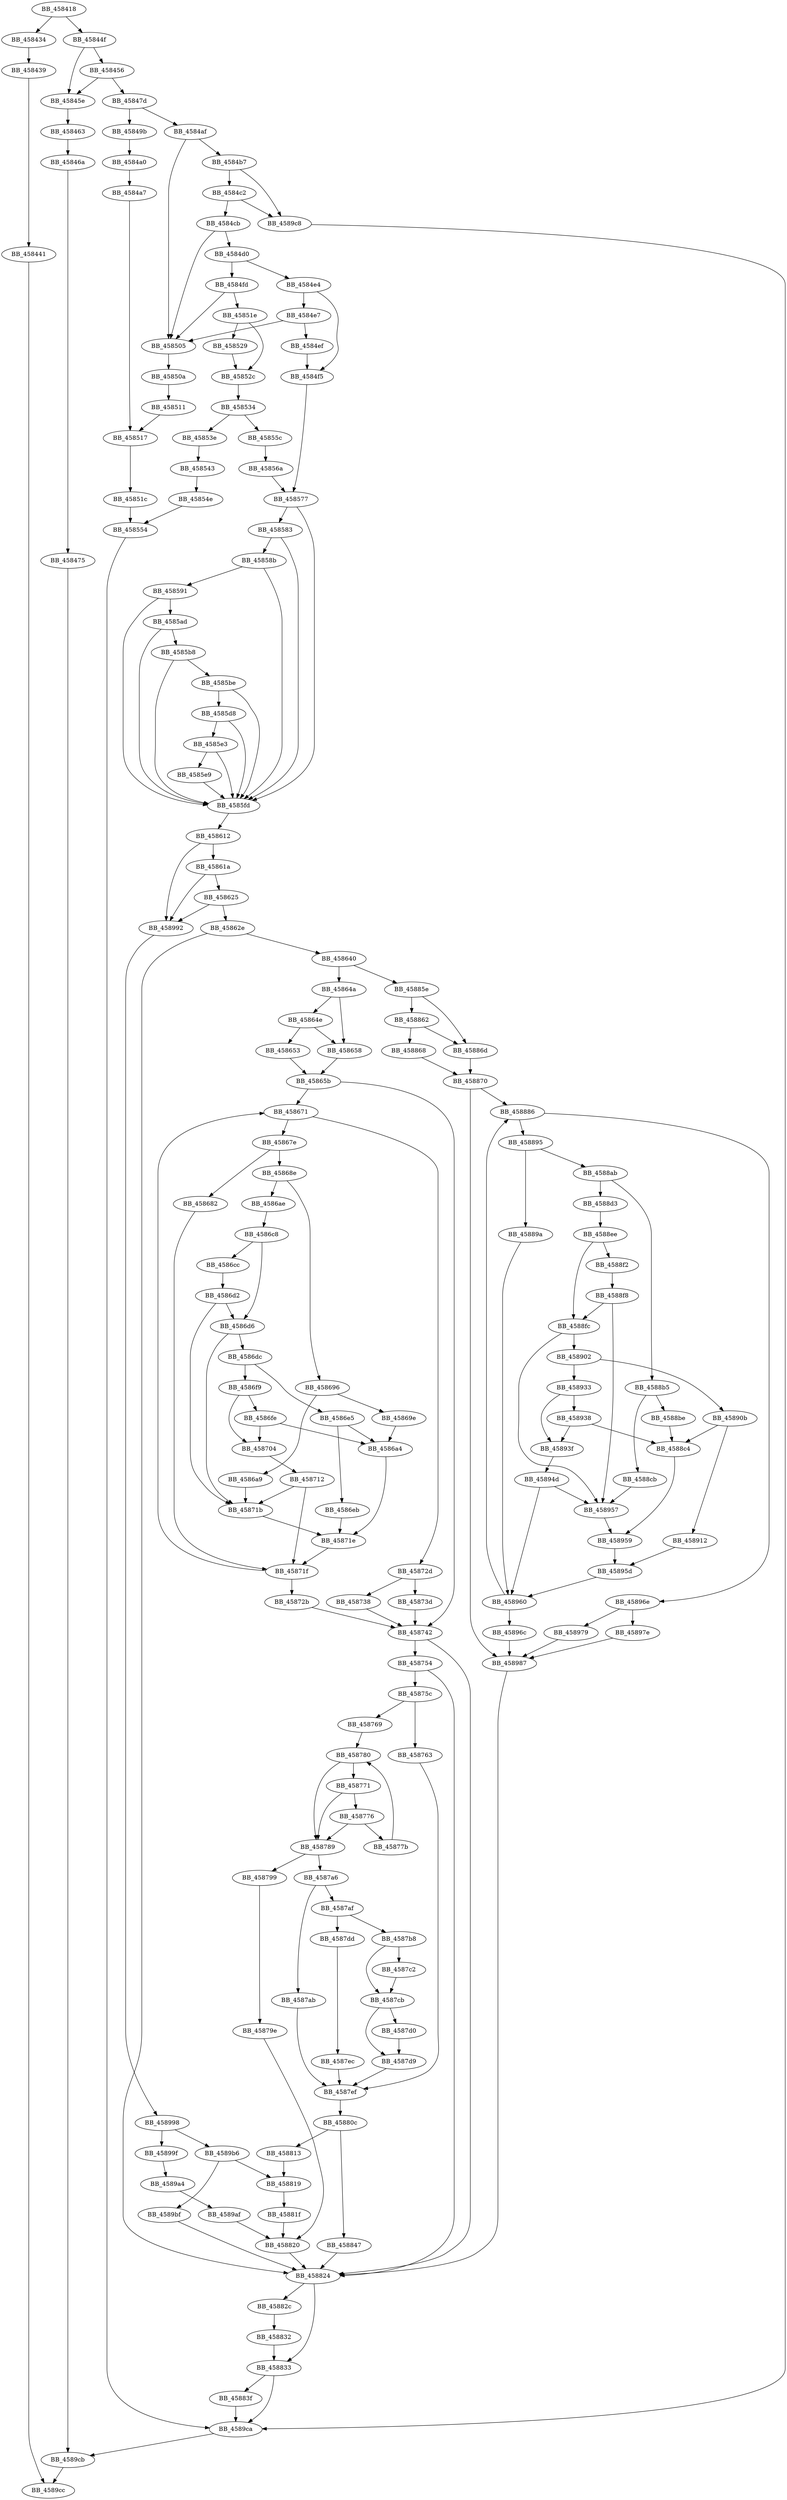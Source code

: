 DiGraph sub_458418{
BB_458418->BB_458434
BB_458418->BB_45844f
BB_458434->BB_458439
BB_458439->BB_458441
BB_458441->BB_4589cc
BB_45844f->BB_458456
BB_45844f->BB_45845e
BB_458456->BB_45845e
BB_458456->BB_45847d
BB_45845e->BB_458463
BB_458463->BB_45846a
BB_45846a->BB_458475
BB_458475->BB_4589cb
BB_45847d->BB_45849b
BB_45847d->BB_4584af
BB_45849b->BB_4584a0
BB_4584a0->BB_4584a7
BB_4584a7->BB_458517
BB_4584af->BB_4584b7
BB_4584af->BB_458505
BB_4584b7->BB_4584c2
BB_4584b7->BB_4589c8
BB_4584c2->BB_4584cb
BB_4584c2->BB_4589c8
BB_4584cb->BB_4584d0
BB_4584cb->BB_458505
BB_4584d0->BB_4584e4
BB_4584d0->BB_4584fd
BB_4584e4->BB_4584e7
BB_4584e4->BB_4584f5
BB_4584e7->BB_4584ef
BB_4584e7->BB_458505
BB_4584ef->BB_4584f5
BB_4584f5->BB_458577
BB_4584fd->BB_458505
BB_4584fd->BB_45851e
BB_458505->BB_45850a
BB_45850a->BB_458511
BB_458511->BB_458517
BB_458517->BB_45851c
BB_45851c->BB_458554
BB_45851e->BB_458529
BB_45851e->BB_45852c
BB_458529->BB_45852c
BB_45852c->BB_458534
BB_458534->BB_45853e
BB_458534->BB_45855c
BB_45853e->BB_458543
BB_458543->BB_45854e
BB_45854e->BB_458554
BB_458554->BB_4589ca
BB_45855c->BB_45856a
BB_45856a->BB_458577
BB_458577->BB_458583
BB_458577->BB_4585fd
BB_458583->BB_45858b
BB_458583->BB_4585fd
BB_45858b->BB_458591
BB_45858b->BB_4585fd
BB_458591->BB_4585ad
BB_458591->BB_4585fd
BB_4585ad->BB_4585b8
BB_4585ad->BB_4585fd
BB_4585b8->BB_4585be
BB_4585b8->BB_4585fd
BB_4585be->BB_4585d8
BB_4585be->BB_4585fd
BB_4585d8->BB_4585e3
BB_4585d8->BB_4585fd
BB_4585e3->BB_4585e9
BB_4585e3->BB_4585fd
BB_4585e9->BB_4585fd
BB_4585fd->BB_458612
BB_458612->BB_45861a
BB_458612->BB_458992
BB_45861a->BB_458625
BB_45861a->BB_458992
BB_458625->BB_45862e
BB_458625->BB_458992
BB_45862e->BB_458640
BB_45862e->BB_458824
BB_458640->BB_45864a
BB_458640->BB_45885e
BB_45864a->BB_45864e
BB_45864a->BB_458658
BB_45864e->BB_458653
BB_45864e->BB_458658
BB_458653->BB_45865b
BB_458658->BB_45865b
BB_45865b->BB_458671
BB_45865b->BB_458742
BB_458671->BB_45867e
BB_458671->BB_45872d
BB_45867e->BB_458682
BB_45867e->BB_45868e
BB_458682->BB_45871f
BB_45868e->BB_458696
BB_45868e->BB_4586ae
BB_458696->BB_45869e
BB_458696->BB_4586a9
BB_45869e->BB_4586a4
BB_4586a4->BB_45871e
BB_4586a9->BB_45871b
BB_4586ae->BB_4586c8
BB_4586c8->BB_4586cc
BB_4586c8->BB_4586d6
BB_4586cc->BB_4586d2
BB_4586d2->BB_4586d6
BB_4586d2->BB_45871b
BB_4586d6->BB_4586dc
BB_4586d6->BB_45871b
BB_4586dc->BB_4586e5
BB_4586dc->BB_4586f9
BB_4586e5->BB_4586a4
BB_4586e5->BB_4586eb
BB_4586eb->BB_45871e
BB_4586f9->BB_4586fe
BB_4586f9->BB_458704
BB_4586fe->BB_4586a4
BB_4586fe->BB_458704
BB_458704->BB_458712
BB_458712->BB_45871b
BB_458712->BB_45871f
BB_45871b->BB_45871e
BB_45871e->BB_45871f
BB_45871f->BB_458671
BB_45871f->BB_45872b
BB_45872b->BB_458742
BB_45872d->BB_458738
BB_45872d->BB_45873d
BB_458738->BB_458742
BB_45873d->BB_458742
BB_458742->BB_458754
BB_458742->BB_458824
BB_458754->BB_45875c
BB_458754->BB_458824
BB_45875c->BB_458763
BB_45875c->BB_458769
BB_458763->BB_4587ef
BB_458769->BB_458780
BB_458771->BB_458776
BB_458771->BB_458789
BB_458776->BB_45877b
BB_458776->BB_458789
BB_45877b->BB_458780
BB_458780->BB_458771
BB_458780->BB_458789
BB_458789->BB_458799
BB_458789->BB_4587a6
BB_458799->BB_45879e
BB_45879e->BB_458820
BB_4587a6->BB_4587ab
BB_4587a6->BB_4587af
BB_4587ab->BB_4587ef
BB_4587af->BB_4587b8
BB_4587af->BB_4587dd
BB_4587b8->BB_4587c2
BB_4587b8->BB_4587cb
BB_4587c2->BB_4587cb
BB_4587cb->BB_4587d0
BB_4587cb->BB_4587d9
BB_4587d0->BB_4587d9
BB_4587d9->BB_4587ef
BB_4587dd->BB_4587ec
BB_4587ec->BB_4587ef
BB_4587ef->BB_45880c
BB_45880c->BB_458813
BB_45880c->BB_458847
BB_458813->BB_458819
BB_458819->BB_45881f
BB_45881f->BB_458820
BB_458820->BB_458824
BB_458824->BB_45882c
BB_458824->BB_458833
BB_45882c->BB_458832
BB_458832->BB_458833
BB_458833->BB_45883f
BB_458833->BB_4589ca
BB_45883f->BB_4589ca
BB_458847->BB_458824
BB_45885e->BB_458862
BB_45885e->BB_45886d
BB_458862->BB_458868
BB_458862->BB_45886d
BB_458868->BB_458870
BB_45886d->BB_458870
BB_458870->BB_458886
BB_458870->BB_458987
BB_458886->BB_458895
BB_458886->BB_45896e
BB_458895->BB_45889a
BB_458895->BB_4588ab
BB_45889a->BB_458960
BB_4588ab->BB_4588b5
BB_4588ab->BB_4588d3
BB_4588b5->BB_4588be
BB_4588b5->BB_4588cb
BB_4588be->BB_4588c4
BB_4588c4->BB_458959
BB_4588cb->BB_458957
BB_4588d3->BB_4588ee
BB_4588ee->BB_4588f2
BB_4588ee->BB_4588fc
BB_4588f2->BB_4588f8
BB_4588f8->BB_4588fc
BB_4588f8->BB_458957
BB_4588fc->BB_458902
BB_4588fc->BB_458957
BB_458902->BB_45890b
BB_458902->BB_458933
BB_45890b->BB_4588c4
BB_45890b->BB_458912
BB_458912->BB_45895d
BB_458933->BB_458938
BB_458933->BB_45893f
BB_458938->BB_4588c4
BB_458938->BB_45893f
BB_45893f->BB_45894d
BB_45894d->BB_458957
BB_45894d->BB_458960
BB_458957->BB_458959
BB_458959->BB_45895d
BB_45895d->BB_458960
BB_458960->BB_458886
BB_458960->BB_45896c
BB_45896c->BB_458987
BB_45896e->BB_458979
BB_45896e->BB_45897e
BB_458979->BB_458987
BB_45897e->BB_458987
BB_458987->BB_458824
BB_458992->BB_458998
BB_458998->BB_45899f
BB_458998->BB_4589b6
BB_45899f->BB_4589a4
BB_4589a4->BB_4589af
BB_4589af->BB_458820
BB_4589b6->BB_458819
BB_4589b6->BB_4589bf
BB_4589bf->BB_458824
BB_4589c8->BB_4589ca
BB_4589ca->BB_4589cb
BB_4589cb->BB_4589cc
}
